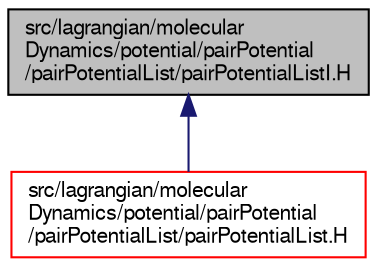 digraph "src/lagrangian/molecularDynamics/potential/pairPotential/pairPotentialList/pairPotentialListI.H"
{
  bgcolor="transparent";
  edge [fontname="FreeSans",fontsize="10",labelfontname="FreeSans",labelfontsize="10"];
  node [fontname="FreeSans",fontsize="10",shape=record];
  Node1 [label="src/lagrangian/molecular\lDynamics/potential/pairPotential\l/pairPotentialList/pairPotentialListI.H",height=0.2,width=0.4,color="black", fillcolor="grey75", style="filled" fontcolor="black"];
  Node1 -> Node2 [dir="back",color="midnightblue",fontsize="10",style="solid",fontname="FreeSans"];
  Node2 [label="src/lagrangian/molecular\lDynamics/potential/pairPotential\l/pairPotentialList/pairPotentialList.H",height=0.2,width=0.4,color="red",URL="$a06487.html"];
}
